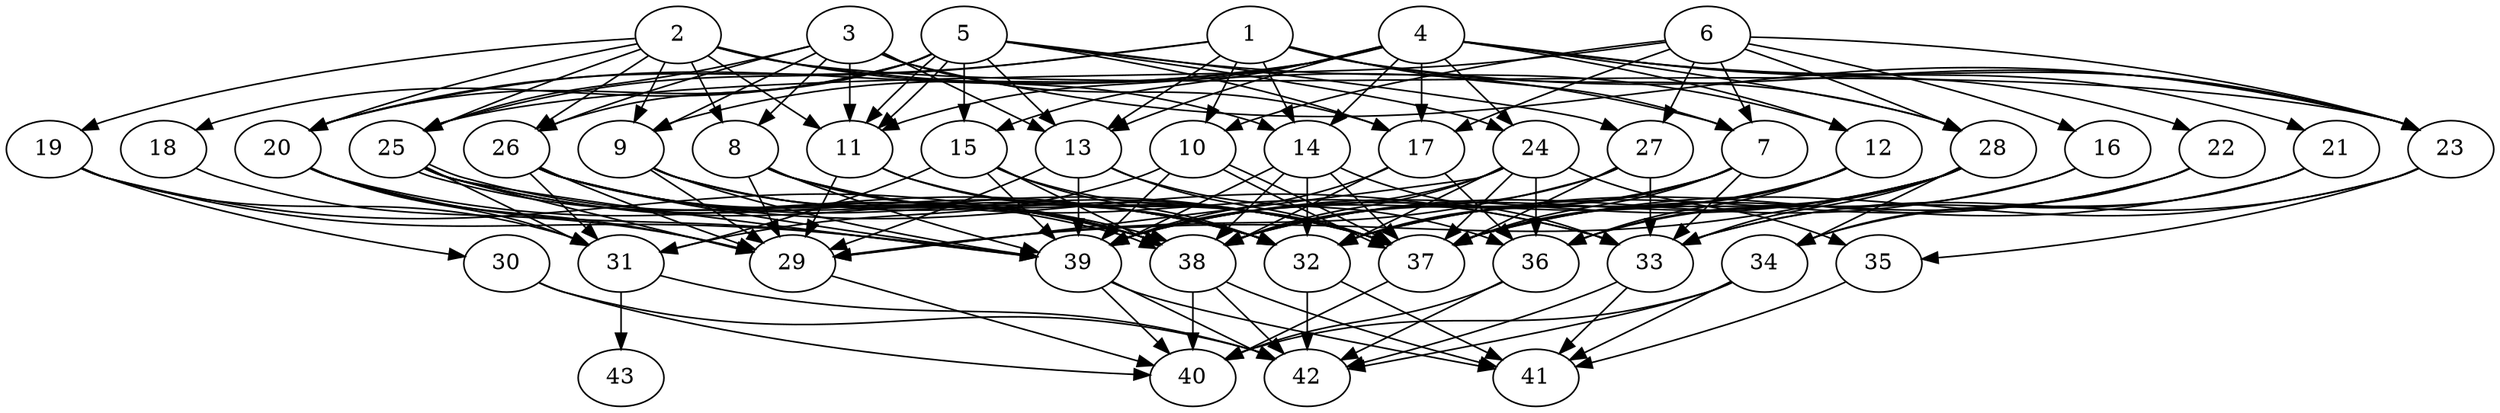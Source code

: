 // DAG (tier=3-complex, mode=compute, n=43, ccr=0.475, fat=0.725, density=0.748, regular=0.355, jump=0.293, mindata=1048576, maxdata=16777216)
// DAG automatically generated by daggen at Sun Aug 24 16:33:34 2025
// /home/ermia/Project/Environments/daggen/bin/daggen --dot --ccr 0.475 --fat 0.725 --regular 0.355 --density 0.748 --jump 0.293 --mindata 1048576 --maxdata 16777216 -n 43 
digraph G {
  1 [size="2027063195648148480", alpha="0.09", expect_size="1013531597824074240"]
  1 -> 7 [size ="1393568585351168"]
  1 -> 10 [size ="1393568585351168"]
  1 -> 13 [size ="1393568585351168"]
  1 -> 14 [size ="1393568585351168"]
  1 -> 20 [size ="1393568585351168"]
  1 -> 23 [size ="1393568585351168"]
  1 -> 25 [size ="1393568585351168"]
  1 -> 28 [size ="1393568585351168"]
  2 [size="16659889944611552", alpha="0.01", expect_size="8329944972305776"]
  2 -> 7 [size ="1970883182723072"]
  2 -> 8 [size ="1970883182723072"]
  2 -> 9 [size ="1970883182723072"]
  2 -> 11 [size ="1970883182723072"]
  2 -> 14 [size ="1970883182723072"]
  2 -> 19 [size ="1970883182723072"]
  2 -> 20 [size ="1970883182723072"]
  2 -> 23 [size ="1970883182723072"]
  2 -> 25 [size ="1970883182723072"]
  2 -> 26 [size ="1970883182723072"]
  3 [size="1405891599417737216", alpha="0.13", expect_size="702945799708868608"]
  3 -> 8 [size ="10039788044288"]
  3 -> 9 [size ="10039788044288"]
  3 -> 11 [size ="10039788044288"]
  3 -> 13 [size ="10039788044288"]
  3 -> 17 [size ="10039788044288"]
  3 -> 23 [size ="10039788044288"]
  3 -> 25 [size ="10039788044288"]
  3 -> 26 [size ="10039788044288"]
  4 [size="14259754765870400", alpha="0.03", expect_size="7129877382935200"]
  4 -> 9 [size ="352132297392128"]
  4 -> 11 [size ="352132297392128"]
  4 -> 12 [size ="352132297392128"]
  4 -> 13 [size ="352132297392128"]
  4 -> 14 [size ="352132297392128"]
  4 -> 15 [size ="352132297392128"]
  4 -> 17 [size ="352132297392128"]
  4 -> 20 [size ="352132297392128"]
  4 -> 21 [size ="352132297392128"]
  4 -> 22 [size ="352132297392128"]
  4 -> 23 [size ="352132297392128"]
  4 -> 24 [size ="352132297392128"]
  4 -> 28 [size ="352132297392128"]
  5 [size="565993464476727246848", alpha="0.16", expect_size="282996732238363623424"]
  5 -> 11 [size ="547390931075072"]
  5 -> 11 [size ="547390931075072"]
  5 -> 12 [size ="547390931075072"]
  5 -> 13 [size ="547390931075072"]
  5 -> 15 [size ="547390931075072"]
  5 -> 17 [size ="547390931075072"]
  5 -> 18 [size ="547390931075072"]
  5 -> 20 [size ="547390931075072"]
  5 -> 24 [size ="547390931075072"]
  5 -> 26 [size ="547390931075072"]
  5 -> 27 [size ="547390931075072"]
  6 [size="14750828820692992000", alpha="0.07", expect_size="7375414410346496000"]
  6 -> 7 [size ="48117265203200"]
  6 -> 10 [size ="48117265203200"]
  6 -> 16 [size ="48117265203200"]
  6 -> 17 [size ="48117265203200"]
  6 -> 23 [size ="48117265203200"]
  6 -> 25 [size ="48117265203200"]
  6 -> 27 [size ="48117265203200"]
  6 -> 28 [size ="48117265203200"]
  7 [size="8447593238250512", alpha="0.05", expect_size="4223796619125256"]
  7 -> 32 [size ="138274458828800"]
  7 -> 33 [size ="138274458828800"]
  7 -> 37 [size ="138274458828800"]
  7 -> 38 [size ="138274458828800"]
  7 -> 39 [size ="138274458828800"]
  8 [size="3064699449386205184000", alpha="0.13", expect_size="1532349724693102592000"]
  8 -> 29 [size ="1687907257548800"]
  8 -> 33 [size ="1687907257548800"]
  8 -> 37 [size ="1687907257548800"]
  8 -> 38 [size ="1687907257548800"]
  8 -> 39 [size ="1687907257548800"]
  9 [size="11921860051804152", alpha="0.09", expect_size="5960930025902076"]
  9 -> 29 [size ="705081158664192"]
  9 -> 32 [size ="705081158664192"]
  9 -> 37 [size ="705081158664192"]
  9 -> 38 [size ="705081158664192"]
  9 -> 39 [size ="705081158664192"]
  10 [size="3579090043430262", alpha="0.03", expect_size="1789545021715131"]
  10 -> 31 [size ="108173457358848"]
  10 -> 37 [size ="108173457358848"]
  10 -> 37 [size ="108173457358848"]
  10 -> 39 [size ="108173457358848"]
  11 [size="1590562152614927872", alpha="0.05", expect_size="795281076307463936"]
  11 -> 29 [size ="1762245516197888"]
  11 -> 32 [size ="1762245516197888"]
  11 -> 37 [size ="1762245516197888"]
  12 [size="2325419502008929353728", alpha="0.05", expect_size="1162709751004464676864"]
  12 -> 32 [size ="1404184561713152"]
  12 -> 36 [size ="1404184561713152"]
  12 -> 37 [size ="1404184561713152"]
  12 -> 39 [size ="1404184561713152"]
  13 [size="2563343214471806976000", alpha="0.18", expect_size="1281671607235903488000"]
  13 -> 29 [size ="1498400214220800"]
  13 -> 36 [size ="1498400214220800"]
  13 -> 37 [size ="1498400214220800"]
  13 -> 39 [size ="1498400214220800"]
  14 [size="70225603127211592", alpha="0.02", expect_size="35112801563605796"]
  14 -> 32 [size ="1916488436940800"]
  14 -> 33 [size ="1916488436940800"]
  14 -> 37 [size ="1916488436940800"]
  14 -> 38 [size ="1916488436940800"]
  14 -> 39 [size ="1916488436940800"]
  15 [size="235122426839503872", alpha="0.06", expect_size="117561213419751936"]
  15 -> 31 [size ="547933170696192"]
  15 -> 32 [size ="547933170696192"]
  15 -> 37 [size ="547933170696192"]
  15 -> 38 [size ="547933170696192"]
  15 -> 39 [size ="547933170696192"]
  16 [size="38446913359513124864", alpha="0.14", expect_size="19223456679756562432"]
  16 -> 36 [size ="91130616086528"]
  16 -> 38 [size ="91130616086528"]
  17 [size="2544798520178929", alpha="0.10", expect_size="1272399260089464"]
  17 -> 36 [size ="292799865946112"]
  17 -> 38 [size ="292799865946112"]
  17 -> 39 [size ="292799865946112"]
  18 [size="569363300146495881216", alpha="0.07", expect_size="284681650073247940608"]
  18 -> 29 [size ="549561500172288"]
  19 [size="2901747941850098958336", alpha="0.12", expect_size="1450873970925049479168"]
  19 -> 30 [size ="1627532902268928"]
  19 -> 31 [size ="1627532902268928"]
  19 -> 38 [size ="1627532902268928"]
  19 -> 39 [size ="1627532902268928"]
  20 [size="2003456253598676025344", alpha="0.11", expect_size="1001728126799338012672"]
  20 -> 29 [size ="1271383476666368"]
  20 -> 31 [size ="1271383476666368"]
  20 -> 32 [size ="1271383476666368"]
  20 -> 39 [size ="1271383476666368"]
  21 [size="56781527038669976", alpha="0.11", expect_size="28390763519334988"]
  21 -> 32 [size ="965084822110208"]
  21 -> 33 [size ="965084822110208"]
  21 -> 34 [size ="965084822110208"]
  22 [size="961403997053538816", alpha="0.18", expect_size="480701998526769408"]
  22 -> 32 [size ="467215006564352"]
  22 -> 34 [size ="467215006564352"]
  22 -> 37 [size ="467215006564352"]
  23 [size="1649268915774085398528", alpha="0.17", expect_size="824634457887042699264"]
  23 -> 33 [size ="1116737164541952"]
  23 -> 35 [size ="1116737164541952"]
  23 -> 37 [size ="1116737164541952"]
  24 [size="107394024550756416", alpha="0.11", expect_size="53697012275378208"]
  24 -> 29 [size ="153091961782272"]
  24 -> 32 [size ="153091961782272"]
  24 -> 35 [size ="153091961782272"]
  24 -> 36 [size ="153091961782272"]
  24 -> 37 [size ="153091961782272"]
  24 -> 38 [size ="153091961782272"]
  24 -> 39 [size ="153091961782272"]
  25 [size="4257234960076638", alpha="0.12", expect_size="2128617480038319"]
  25 -> 29 [size ="95834813235200"]
  25 -> 31 [size ="95834813235200"]
  25 -> 32 [size ="95834813235200"]
  25 -> 37 [size ="95834813235200"]
  25 -> 38 [size ="95834813235200"]
  25 -> 38 [size ="95834813235200"]
  25 -> 39 [size ="95834813235200"]
  26 [size="184255754526137516032", alpha="0.03", expect_size="92127877263068758016"]
  26 -> 29 [size ="259042303803392"]
  26 -> 31 [size ="259042303803392"]
  26 -> 32 [size ="259042303803392"]
  26 -> 33 [size ="259042303803392"]
  26 -> 37 [size ="259042303803392"]
  26 -> 38 [size ="259042303803392"]
  26 -> 39 [size ="259042303803392"]
  27 [size="146369159297126368", alpha="0.18", expect_size="73184579648563184"]
  27 -> 29 [size ="90854337282048"]
  27 -> 33 [size ="90854337282048"]
  27 -> 37 [size ="90854337282048"]
  27 -> 38 [size ="90854337282048"]
  28 [size="1088759656238347776", alpha="0.02", expect_size="544379828119173888"]
  28 -> 29 [size ="567218622431232"]
  28 -> 33 [size ="567218622431232"]
  28 -> 34 [size ="567218622431232"]
  28 -> 36 [size ="567218622431232"]
  28 -> 37 [size ="567218622431232"]
  28 -> 38 [size ="567218622431232"]
  28 -> 39 [size ="567218622431232"]
  29 [size="745530759481131008000", alpha="0.19", expect_size="372765379740565504000"]
  29 -> 40 [size ="657759351603200"]
  30 [size="16975318648252416", alpha="0.04", expect_size="8487659324126208"]
  30 -> 40 [size ="663864505008128"]
  30 -> 42 [size ="663864505008128"]
  31 [size="315765592948736000000", alpha="0.12", expect_size="157882796474368000000"]
  31 -> 42 [size ="370965217280000"]
  31 -> 43 [size ="370965217280000"]
  32 [size="36520347436056576000", alpha="0.06", expect_size="18260173718028288000"]
  32 -> 41 [size ="88060251340800"]
  32 -> 42 [size ="88060251340800"]
  33 [size="85215331515942848", alpha="0.10", expect_size="42607665757971424"]
  33 -> 41 [size ="130883256320000"]
  33 -> 42 [size ="130883256320000"]
  34 [size="3906941390666031104", alpha="0.19", expect_size="1953470695333015552"]
  34 -> 40 [size ="1464733131603968"]
  34 -> 41 [size ="1464733131603968"]
  34 -> 42 [size ="1464733131603968"]
  35 [size="525086303432969536", alpha="0.17", expect_size="262543151716484768"]
  35 -> 41 [size ="399960650547200"]
  36 [size="4389805326782693376000", alpha="0.10", expect_size="2194902663391346688000"]
  36 -> 40 [size ="2144800132300800"]
  36 -> 42 [size ="2144800132300800"]
  37 [size="16837686484164149248", alpha="0.12", expect_size="8418843242082074624"]
  37 -> 40 [size ="52554704617472"]
  38 [size="3685101388335830532096", alpha="0.06", expect_size="1842550694167915266048"]
  38 -> 40 [size ="1908635282178048"]
  38 -> 41 [size ="1908635282178048"]
  38 -> 42 [size ="1908635282178048"]
  39 [size="407066851547651968", alpha="0.07", expect_size="203533425773825984"]
  39 -> 40 [size ="167912048427008"]
  39 -> 41 [size ="167912048427008"]
  39 -> 42 [size ="167912048427008"]
  40 [size="1092864265285574912", alpha="0.11", expect_size="546432132642787456"]
  41 [size="14621867270448611328", alpha="0.18", expect_size="7310933635224305664"]
  42 [size="1066234033207400064", alpha="0.16", expect_size="533117016603700032"]
  43 [size="1094426518788336", alpha="0.00", expect_size="547213259394168"]
}